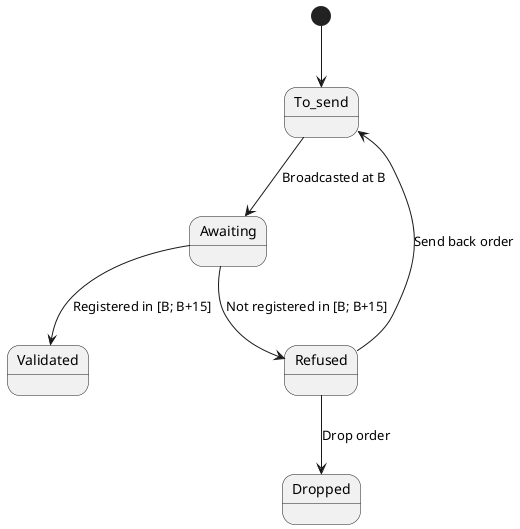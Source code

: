 @startuml

[*] --> To_send
To_send --> Awaiting : Broadcasted at B
Awaiting --> Validated : Registered in [B; B+15]
Awaiting --> Refused : Not registered in [B; B+15]
Refused --> To_send : Send back order
Refused --> Dropped : Drop order

@enduml